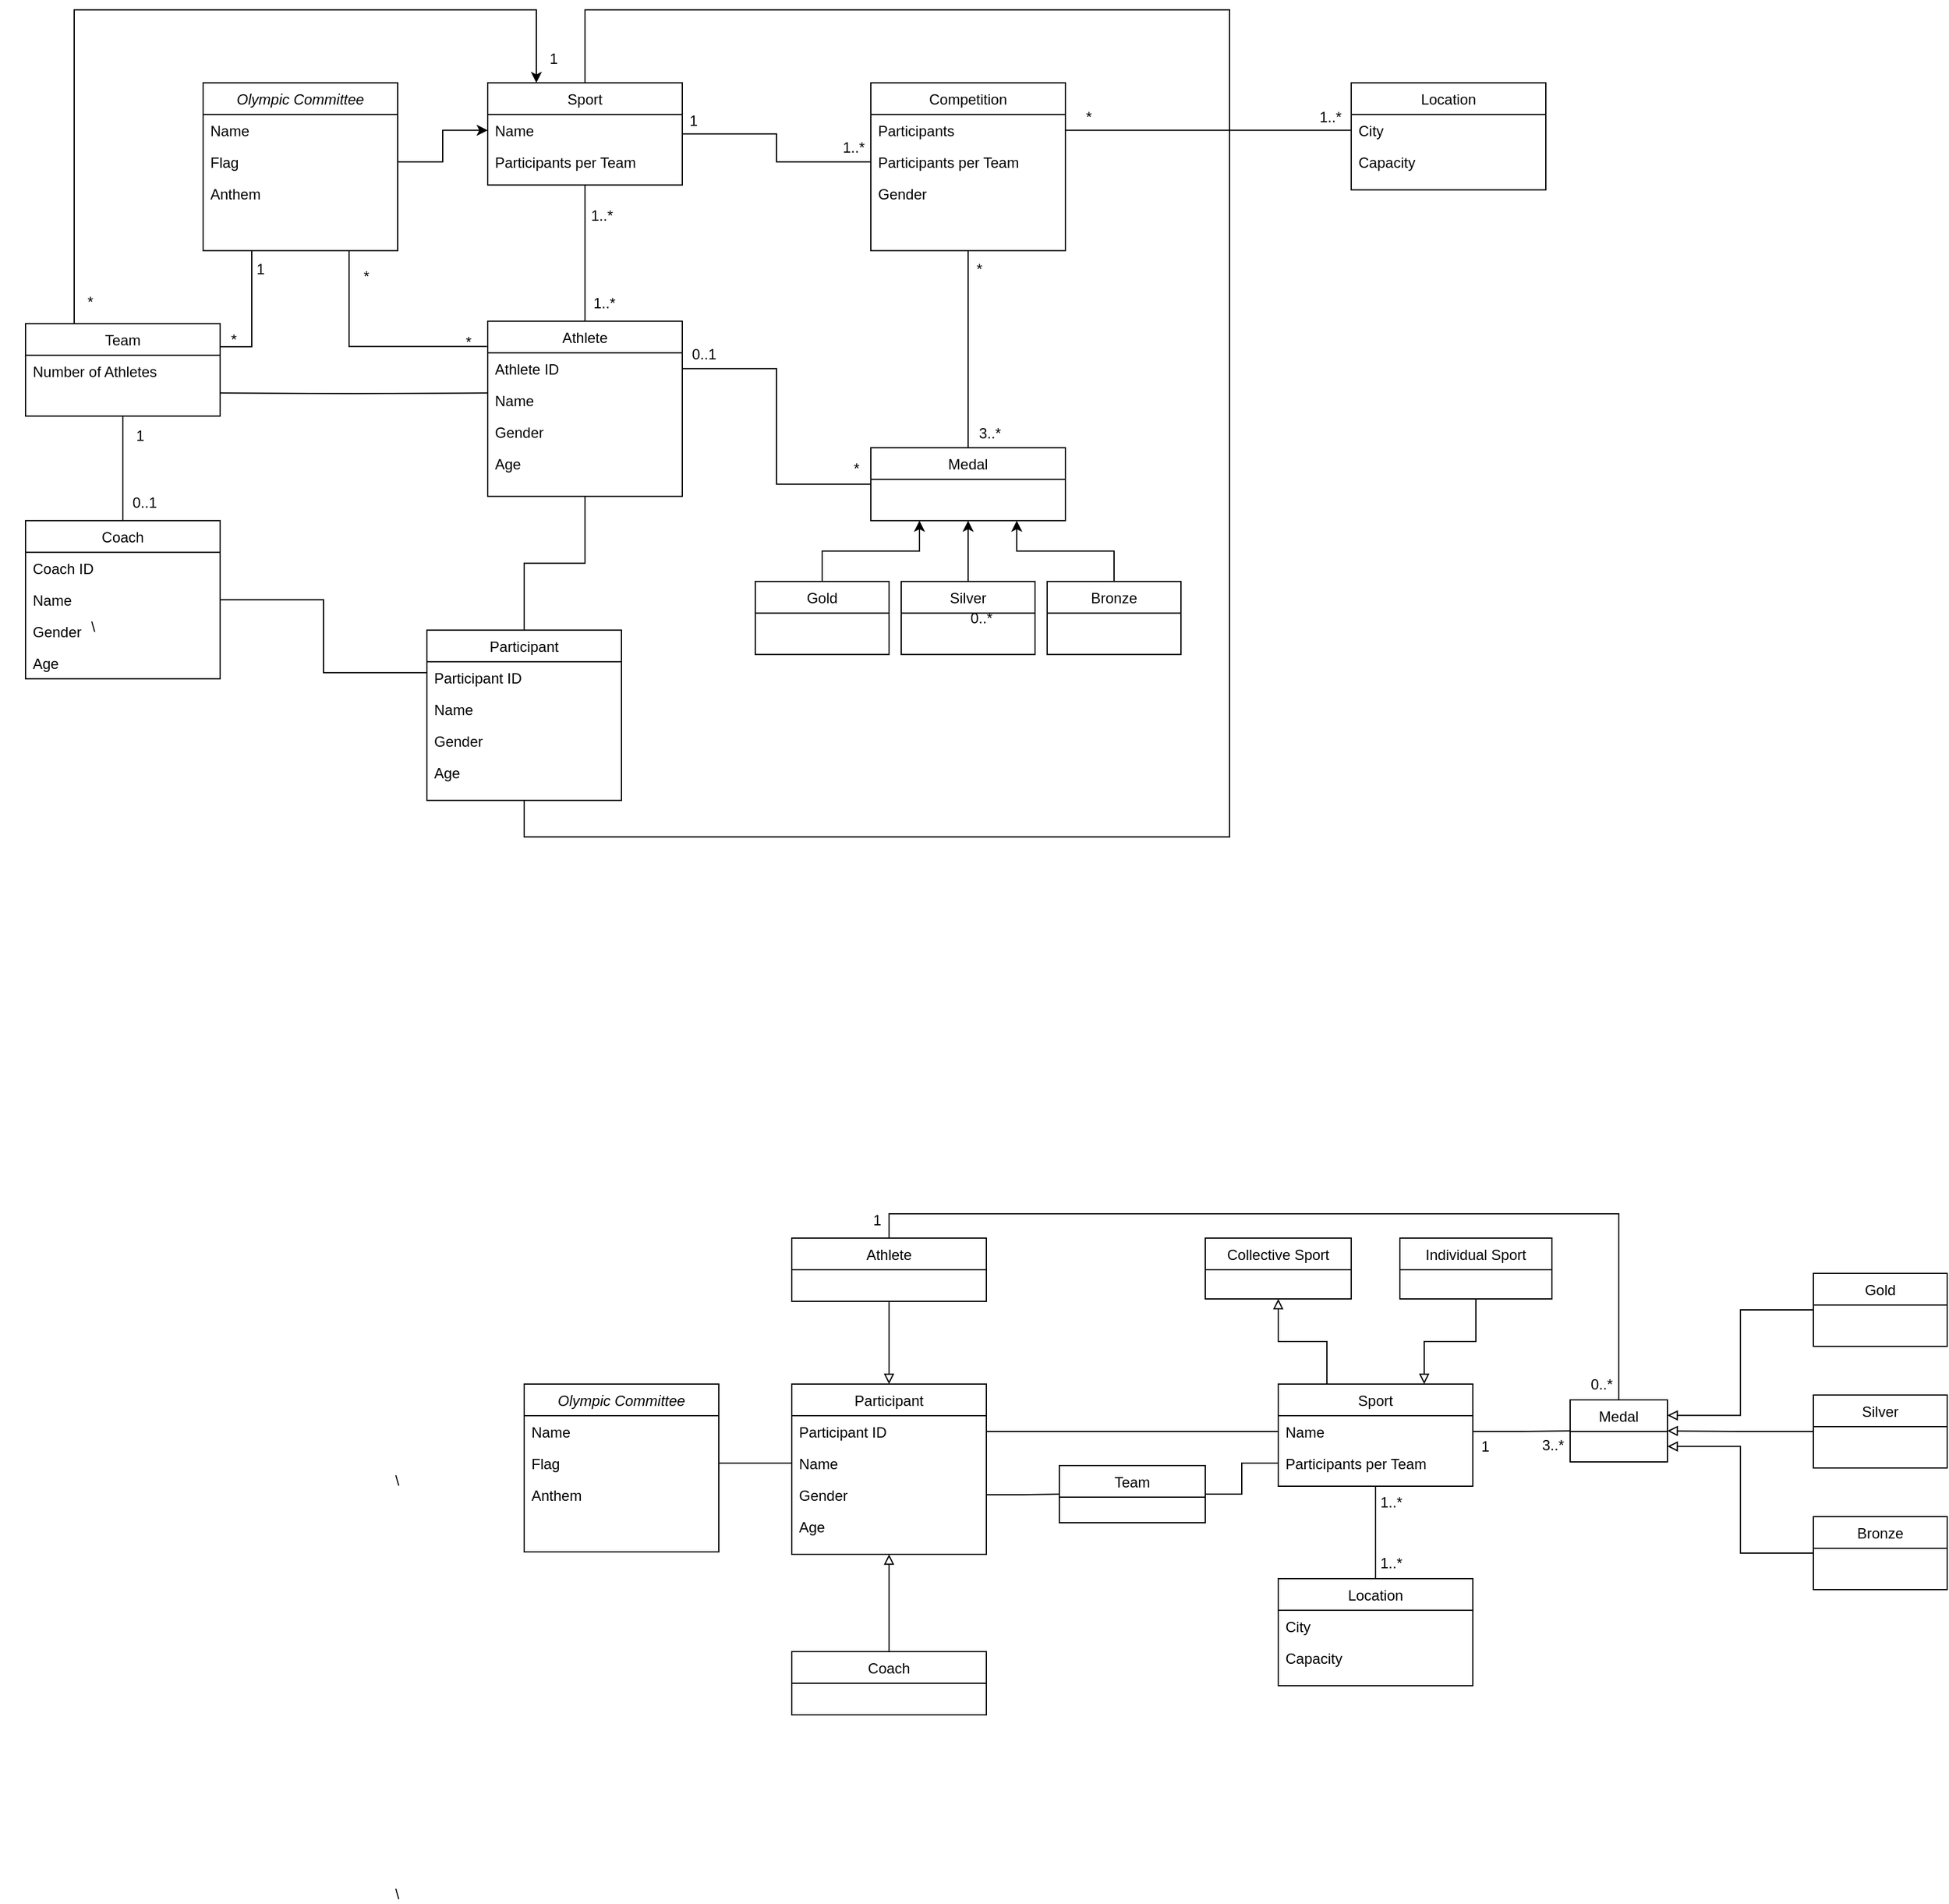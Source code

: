 <mxfile version="15.8.2" type="device"><diagram id="C5RBs43oDa-KdzZeNtuy" name="Page-1"><mxGraphModel dx="1582" dy="868" grid="1" gridSize="10" guides="1" tooltips="1" connect="1" arrows="1" fold="1" page="0" pageScale="1" pageWidth="827" pageHeight="1169" background="none" math="0" shadow="0"><root><mxCell id="WIyWlLk6GJQsqaUBKTNV-0"/><mxCell id="WIyWlLk6GJQsqaUBKTNV-1" parent="WIyWlLk6GJQsqaUBKTNV-0"/><mxCell id="XRuyuBpXfUFZvC4480IQ-0" value="Olympic Committee" style="swimlane;fontStyle=2;align=center;verticalAlign=top;childLayout=stackLayout;horizontal=1;startSize=26;horizontalStack=0;resizeParent=1;resizeLast=0;collapsible=1;marginBottom=0;rounded=0;shadow=0;strokeWidth=1;" parent="WIyWlLk6GJQsqaUBKTNV-1" vertex="1"><mxGeometry x="-604" y="-149.86" width="160" height="138" as="geometry"><mxRectangle x="230" y="140" width="160" height="26" as="alternateBounds"/></mxGeometry></mxCell><mxCell id="XRuyuBpXfUFZvC4480IQ-1" value="Name" style="text;align=left;verticalAlign=top;spacingLeft=4;spacingRight=4;overflow=hidden;rotatable=0;points=[[0,0.5],[1,0.5]];portConstraint=eastwest;" parent="XRuyuBpXfUFZvC4480IQ-0" vertex="1"><mxGeometry y="26" width="160" height="26" as="geometry"/></mxCell><mxCell id="XRuyuBpXfUFZvC4480IQ-3" value="Flag" style="text;align=left;verticalAlign=top;spacingLeft=4;spacingRight=4;overflow=hidden;rotatable=0;points=[[0,0.5],[1,0.5]];portConstraint=eastwest;" parent="XRuyuBpXfUFZvC4480IQ-0" vertex="1"><mxGeometry y="52" width="160" height="26" as="geometry"/></mxCell><mxCell id="DYSeeIDFSxhkfzzKo8SG-1" value="Anthem" style="text;align=left;verticalAlign=top;spacingLeft=4;spacingRight=4;overflow=hidden;rotatable=0;points=[[0,0.5],[1,0.5]];portConstraint=eastwest;" vertex="1" parent="XRuyuBpXfUFZvC4480IQ-0"><mxGeometry y="78" width="160" height="26" as="geometry"/></mxCell><mxCell id="XRuyuBpXfUFZvC4480IQ-65" style="edgeStyle=orthogonalEdgeStyle;rounded=0;orthogonalLoop=1;jettySize=auto;html=1;exitX=0.5;exitY=1;exitDx=0;exitDy=0;entryX=0.5;entryY=0;entryDx=0;entryDy=0;endArrow=none;endFill=0;" parent="WIyWlLk6GJQsqaUBKTNV-1" source="XRuyuBpXfUFZvC4480IQ-4" target="XRuyuBpXfUFZvC4480IQ-59" edge="1"><mxGeometry relative="1" as="geometry"/></mxCell><mxCell id="XRuyuBpXfUFZvC4480IQ-4" value="Competition" style="swimlane;fontStyle=0;align=center;verticalAlign=top;childLayout=stackLayout;horizontal=1;startSize=26;horizontalStack=0;resizeParent=1;resizeLast=0;collapsible=1;marginBottom=0;rounded=0;shadow=0;strokeWidth=1;" parent="WIyWlLk6GJQsqaUBKTNV-1" vertex="1"><mxGeometry x="-55" y="-149.86" width="160" height="138" as="geometry"><mxRectangle x="130" y="380" width="160" height="26" as="alternateBounds"/></mxGeometry></mxCell><mxCell id="XRuyuBpXfUFZvC4480IQ-5" value="Participants" style="text;align=left;verticalAlign=top;spacingLeft=4;spacingRight=4;overflow=hidden;rotatable=0;points=[[0,0.5],[1,0.5]];portConstraint=eastwest;" parent="XRuyuBpXfUFZvC4480IQ-4" vertex="1"><mxGeometry y="26" width="160" height="26" as="geometry"/></mxCell><mxCell id="XRuyuBpXfUFZvC4480IQ-6" value="Participants per Team" style="text;align=left;verticalAlign=top;spacingLeft=4;spacingRight=4;overflow=hidden;rotatable=0;points=[[0,0.5],[1,0.5]];portConstraint=eastwest;rounded=0;shadow=0;html=0;" parent="XRuyuBpXfUFZvC4480IQ-4" vertex="1"><mxGeometry y="52" width="160" height="26" as="geometry"/></mxCell><mxCell id="XRuyuBpXfUFZvC4480IQ-43" value="Gender" style="text;align=left;verticalAlign=top;spacingLeft=4;spacingRight=4;overflow=hidden;rotatable=0;points=[[0,0.5],[1,0.5]];portConstraint=eastwest;rounded=0;shadow=0;html=0;" parent="XRuyuBpXfUFZvC4480IQ-4" vertex="1"><mxGeometry y="78" width="160" height="26" as="geometry"/></mxCell><mxCell id="XRuyuBpXfUFZvC4480IQ-45" style="edgeStyle=orthogonalEdgeStyle;rounded=0;orthogonalLoop=1;jettySize=auto;html=1;exitX=1;exitY=0.5;exitDx=0;exitDy=0;entryX=0;entryY=0.5;entryDx=0;entryDy=0;endArrow=none;endFill=0;" parent="WIyWlLk6GJQsqaUBKTNV-1" source="XRuyuBpXfUFZvC4480IQ-7" target="XRuyuBpXfUFZvC4480IQ-6" edge="1"><mxGeometry relative="1" as="geometry"/></mxCell><mxCell id="ZtlLo9ua2BKIpWPB6l_6-35" style="edgeStyle=orthogonalEdgeStyle;rounded=0;orthogonalLoop=1;jettySize=auto;html=1;exitX=0.5;exitY=0;exitDx=0;exitDy=0;entryX=0.5;entryY=1;entryDx=0;entryDy=0;endArrow=none;endFill=0;" parent="WIyWlLk6GJQsqaUBKTNV-1" source="XRuyuBpXfUFZvC4480IQ-7" target="ZtlLo9ua2BKIpWPB6l_6-28" edge="1"><mxGeometry relative="1" as="geometry"><Array as="points"><mxPoint x="-290" y="-209.86"/><mxPoint x="240" y="-209.86"/><mxPoint x="240" y="470.14"/><mxPoint x="-340" y="470.14"/></Array></mxGeometry></mxCell><mxCell id="XRuyuBpXfUFZvC4480IQ-7" value="Sport" style="swimlane;fontStyle=0;align=center;verticalAlign=top;childLayout=stackLayout;horizontal=1;startSize=26;horizontalStack=0;resizeParent=1;resizeLast=0;collapsible=1;marginBottom=0;rounded=0;shadow=0;strokeWidth=1;" parent="WIyWlLk6GJQsqaUBKTNV-1" vertex="1"><mxGeometry x="-370" y="-149.86" width="160" height="84" as="geometry"><mxRectangle x="130" y="380" width="160" height="26" as="alternateBounds"/></mxGeometry></mxCell><mxCell id="XRuyuBpXfUFZvC4480IQ-8" value="Name" style="text;align=left;verticalAlign=top;spacingLeft=4;spacingRight=4;overflow=hidden;rotatable=0;points=[[0,0.5],[1,0.5]];portConstraint=eastwest;" parent="XRuyuBpXfUFZvC4480IQ-7" vertex="1"><mxGeometry y="26" width="160" height="26" as="geometry"/></mxCell><mxCell id="XRuyuBpXfUFZvC4480IQ-9" value="Participants per Team" style="text;align=left;verticalAlign=top;spacingLeft=4;spacingRight=4;overflow=hidden;rotatable=0;points=[[0,0.5],[1,0.5]];portConstraint=eastwest;rounded=0;shadow=0;html=0;" parent="XRuyuBpXfUFZvC4480IQ-7" vertex="1"><mxGeometry y="52" width="160" height="26" as="geometry"/></mxCell><mxCell id="XRuyuBpXfUFZvC4480IQ-44" style="edgeStyle=orthogonalEdgeStyle;rounded=0;orthogonalLoop=1;jettySize=auto;html=1;exitX=0.5;exitY=0;exitDx=0;exitDy=0;entryX=0.5;entryY=1;entryDx=0;entryDy=0;endArrow=none;endFill=0;" parent="WIyWlLk6GJQsqaUBKTNV-1" source="XRuyuBpXfUFZvC4480IQ-39" target="XRuyuBpXfUFZvC4480IQ-7" edge="1"><mxGeometry relative="1" as="geometry"/></mxCell><mxCell id="XRuyuBpXfUFZvC4480IQ-39" value="Athlete" style="swimlane;fontStyle=0;align=center;verticalAlign=top;childLayout=stackLayout;horizontal=1;startSize=26;horizontalStack=0;resizeParent=1;resizeLast=0;collapsible=1;marginBottom=0;rounded=0;shadow=0;strokeWidth=1;" parent="WIyWlLk6GJQsqaUBKTNV-1" vertex="1"><mxGeometry x="-370" y="46.14" width="160" height="144" as="geometry"><mxRectangle x="130" y="380" width="160" height="26" as="alternateBounds"/></mxGeometry></mxCell><mxCell id="XRuyuBpXfUFZvC4480IQ-40" value="Athlete ID" style="text;align=left;verticalAlign=top;spacingLeft=4;spacingRight=4;overflow=hidden;rotatable=0;points=[[0,0.5],[1,0.5]];portConstraint=eastwest;" parent="XRuyuBpXfUFZvC4480IQ-39" vertex="1"><mxGeometry y="26" width="160" height="26" as="geometry"/></mxCell><mxCell id="XRuyuBpXfUFZvC4480IQ-41" value="Name" style="text;align=left;verticalAlign=top;spacingLeft=4;spacingRight=4;overflow=hidden;rotatable=0;points=[[0,0.5],[1,0.5]];portConstraint=eastwest;rounded=0;shadow=0;html=0;" parent="XRuyuBpXfUFZvC4480IQ-39" vertex="1"><mxGeometry y="52" width="160" height="26" as="geometry"/></mxCell><mxCell id="ZtlLo9ua2BKIpWPB6l_6-20" value="\" style="resizable=0;align=left;verticalAlign=bottom;labelBackgroundColor=none;fontSize=12;" parent="XRuyuBpXfUFZvC4480IQ-39" connectable="0" vertex="1"><mxGeometry y="78" width="160" as="geometry"><mxPoint x="-328" y="182" as="offset"/></mxGeometry></mxCell><mxCell id="ZtlLo9ua2BKIpWPB6l_6-6" value="Gender" style="text;align=left;verticalAlign=top;spacingLeft=4;spacingRight=4;overflow=hidden;rotatable=0;points=[[0,0.5],[1,0.5]];portConstraint=eastwest;rounded=0;shadow=0;html=0;" parent="XRuyuBpXfUFZvC4480IQ-39" vertex="1"><mxGeometry y="78" width="160" height="26" as="geometry"/></mxCell><mxCell id="ZtlLo9ua2BKIpWPB6l_6-7" value="Age" style="text;align=left;verticalAlign=top;spacingLeft=4;spacingRight=4;overflow=hidden;rotatable=0;points=[[0,0.5],[1,0.5]];portConstraint=eastwest;rounded=0;shadow=0;html=0;" parent="XRuyuBpXfUFZvC4480IQ-39" vertex="1"><mxGeometry y="104" width="160" height="26" as="geometry"/></mxCell><mxCell id="XRuyuBpXfUFZvC4480IQ-42" style="edgeStyle=orthogonalEdgeStyle;rounded=0;orthogonalLoop=1;jettySize=auto;html=1;exitX=-0.004;exitY=0.144;exitDx=0;exitDy=0;entryX=0.75;entryY=1;entryDx=0;entryDy=0;exitPerimeter=0;endArrow=none;endFill=0;" parent="WIyWlLk6GJQsqaUBKTNV-1" source="XRuyuBpXfUFZvC4480IQ-39" target="XRuyuBpXfUFZvC4480IQ-0" edge="1"><mxGeometry relative="1" as="geometry"/></mxCell><mxCell id="XRuyuBpXfUFZvC4480IQ-47" style="edgeStyle=orthogonalEdgeStyle;rounded=0;orthogonalLoop=1;jettySize=auto;html=1;exitX=1;exitY=0.5;exitDx=0;exitDy=0;entryX=0;entryY=0.5;entryDx=0;entryDy=0;" parent="WIyWlLk6GJQsqaUBKTNV-1" source="XRuyuBpXfUFZvC4480IQ-3" target="XRuyuBpXfUFZvC4480IQ-8" edge="1"><mxGeometry relative="1" as="geometry"/></mxCell><mxCell id="XRuyuBpXfUFZvC4480IQ-48" value="*" style="resizable=0;align=left;verticalAlign=bottom;labelBackgroundColor=none;fontSize=12;" parent="WIyWlLk6GJQsqaUBKTNV-1" connectable="0" vertex="1"><mxGeometry x="-390" y="72.14" as="geometry"/></mxCell><mxCell id="XRuyuBpXfUFZvC4480IQ-49" value="*" style="resizable=0;align=left;verticalAlign=bottom;labelBackgroundColor=none;fontSize=12;" parent="WIyWlLk6GJQsqaUBKTNV-1" connectable="0" vertex="1"><mxGeometry x="-474" y="14.14" as="geometry"><mxPoint y="4" as="offset"/></mxGeometry></mxCell><mxCell id="ZtlLo9ua2BKIpWPB6l_6-12" style="edgeStyle=orthogonalEdgeStyle;rounded=0;orthogonalLoop=1;jettySize=auto;html=1;exitX=0.25;exitY=0;exitDx=0;exitDy=0;entryX=0.25;entryY=0;entryDx=0;entryDy=0;endArrow=classic;endFill=1;" parent="WIyWlLk6GJQsqaUBKTNV-1" source="XRuyuBpXfUFZvC4480IQ-57" target="XRuyuBpXfUFZvC4480IQ-7" edge="1"><mxGeometry relative="1" as="geometry"><Array as="points"><mxPoint x="-710" y="-209.86"/><mxPoint x="-330" y="-209.86"/></Array></mxGeometry></mxCell><mxCell id="ZtlLo9ua2BKIpWPB6l_6-16" style="edgeStyle=orthogonalEdgeStyle;rounded=0;orthogonalLoop=1;jettySize=auto;html=1;exitX=1;exitY=0.25;exitDx=0;exitDy=0;entryX=0.25;entryY=1;entryDx=0;entryDy=0;endArrow=none;endFill=0;" parent="WIyWlLk6GJQsqaUBKTNV-1" source="XRuyuBpXfUFZvC4480IQ-57" target="XRuyuBpXfUFZvC4480IQ-0" edge="1"><mxGeometry relative="1" as="geometry"/></mxCell><mxCell id="XRuyuBpXfUFZvC4480IQ-57" value="Team" style="swimlane;fontStyle=0;align=center;verticalAlign=top;childLayout=stackLayout;horizontal=1;startSize=26;horizontalStack=0;resizeParent=1;resizeLast=0;collapsible=1;marginBottom=0;rounded=0;shadow=0;strokeWidth=1;" parent="WIyWlLk6GJQsqaUBKTNV-1" vertex="1"><mxGeometry x="-750" y="48.14" width="160" height="76" as="geometry"><mxRectangle x="340" y="380" width="170" height="26" as="alternateBounds"/></mxGeometry></mxCell><mxCell id="DYSeeIDFSxhkfzzKo8SG-2" value="Number of Athletes" style="text;align=left;verticalAlign=top;spacingLeft=4;spacingRight=4;overflow=hidden;rotatable=0;points=[[0,0.5],[1,0.5]];portConstraint=eastwest;rounded=0;shadow=0;html=0;" vertex="1" parent="XRuyuBpXfUFZvC4480IQ-57"><mxGeometry y="26" width="160" height="26" as="geometry"/></mxCell><mxCell id="XRuyuBpXfUFZvC4480IQ-66" style="edgeStyle=orthogonalEdgeStyle;rounded=0;orthogonalLoop=1;jettySize=auto;html=1;exitX=0;exitY=0.5;exitDx=0;exitDy=0;entryX=1;entryY=0.5;entryDx=0;entryDy=0;endArrow=none;endFill=0;" parent="WIyWlLk6GJQsqaUBKTNV-1" source="XRuyuBpXfUFZvC4480IQ-59" target="XRuyuBpXfUFZvC4480IQ-40" edge="1"><mxGeometry relative="1" as="geometry"/></mxCell><mxCell id="XRuyuBpXfUFZvC4480IQ-59" value="Medal" style="swimlane;fontStyle=0;align=center;verticalAlign=top;childLayout=stackLayout;horizontal=1;startSize=26;horizontalStack=0;resizeParent=1;resizeLast=0;collapsible=1;marginBottom=0;rounded=0;shadow=0;strokeWidth=1;" parent="WIyWlLk6GJQsqaUBKTNV-1" vertex="1"><mxGeometry x="-55" y="150.14" width="160" height="60" as="geometry"><mxRectangle x="340" y="380" width="170" height="26" as="alternateBounds"/></mxGeometry></mxCell><mxCell id="XRuyuBpXfUFZvC4480IQ-62" value="0..1" style="resizable=0;align=left;verticalAlign=bottom;labelBackgroundColor=none;fontSize=12;" parent="WIyWlLk6GJQsqaUBKTNV-1" connectable="0" vertex="1"><mxGeometry x="-770" y="-59.86" as="geometry"><mxPoint x="106" y="264" as="offset"/></mxGeometry></mxCell><mxCell id="XRuyuBpXfUFZvC4480IQ-63" value="1" style="resizable=0;align=left;verticalAlign=bottom;labelBackgroundColor=none;fontSize=12;" parent="WIyWlLk6GJQsqaUBKTNV-1" connectable="0" vertex="1"><mxGeometry x="-680" y="150.14" as="geometry"><mxPoint x="19" y="-1" as="offset"/></mxGeometry></mxCell><mxCell id="XRuyuBpXfUFZvC4480IQ-75" style="edgeStyle=orthogonalEdgeStyle;rounded=0;orthogonalLoop=1;jettySize=auto;html=1;exitX=0.5;exitY=0;exitDx=0;exitDy=0;entryX=0.5;entryY=1;entryDx=0;entryDy=0;" parent="WIyWlLk6GJQsqaUBKTNV-1" source="XRuyuBpXfUFZvC4480IQ-70" target="XRuyuBpXfUFZvC4480IQ-59" edge="1"><mxGeometry relative="1" as="geometry"/></mxCell><mxCell id="XRuyuBpXfUFZvC4480IQ-70" value="Silver" style="swimlane;fontStyle=0;align=center;verticalAlign=top;childLayout=stackLayout;horizontal=1;startSize=26;horizontalStack=0;resizeParent=1;resizeLast=0;collapsible=1;marginBottom=0;rounded=0;shadow=0;strokeWidth=1;" parent="WIyWlLk6GJQsqaUBKTNV-1" vertex="1"><mxGeometry x="-30" y="260.14" width="110" height="60" as="geometry"><mxRectangle x="340" y="380" width="170" height="26" as="alternateBounds"/></mxGeometry></mxCell><mxCell id="XRuyuBpXfUFZvC4480IQ-77" style="edgeStyle=orthogonalEdgeStyle;rounded=0;orthogonalLoop=1;jettySize=auto;html=1;exitX=0.5;exitY=0;exitDx=0;exitDy=0;entryX=0.25;entryY=1;entryDx=0;entryDy=0;" parent="WIyWlLk6GJQsqaUBKTNV-1" source="XRuyuBpXfUFZvC4480IQ-71" target="XRuyuBpXfUFZvC4480IQ-59" edge="1"><mxGeometry relative="1" as="geometry"/></mxCell><mxCell id="XRuyuBpXfUFZvC4480IQ-71" value="Gold" style="swimlane;fontStyle=0;align=center;verticalAlign=top;childLayout=stackLayout;horizontal=1;startSize=26;horizontalStack=0;resizeParent=1;resizeLast=0;collapsible=1;marginBottom=0;rounded=0;shadow=0;strokeWidth=1;" parent="WIyWlLk6GJQsqaUBKTNV-1" vertex="1"><mxGeometry x="-150" y="260.14" width="110" height="60" as="geometry"><mxRectangle x="340" y="380" width="170" height="26" as="alternateBounds"/></mxGeometry></mxCell><mxCell id="XRuyuBpXfUFZvC4480IQ-78" style="edgeStyle=orthogonalEdgeStyle;rounded=0;orthogonalLoop=1;jettySize=auto;html=1;exitX=0.5;exitY=0;exitDx=0;exitDy=0;entryX=0.75;entryY=1;entryDx=0;entryDy=0;" parent="WIyWlLk6GJQsqaUBKTNV-1" source="XRuyuBpXfUFZvC4480IQ-73" target="XRuyuBpXfUFZvC4480IQ-59" edge="1"><mxGeometry relative="1" as="geometry"/></mxCell><mxCell id="XRuyuBpXfUFZvC4480IQ-73" value="Bronze" style="swimlane;fontStyle=0;align=center;verticalAlign=top;childLayout=stackLayout;horizontal=1;startSize=26;horizontalStack=0;resizeParent=1;resizeLast=0;collapsible=1;marginBottom=0;rounded=0;shadow=0;strokeWidth=1;" parent="WIyWlLk6GJQsqaUBKTNV-1" vertex="1"><mxGeometry x="90" y="260.14" width="110" height="60" as="geometry"><mxRectangle x="340" y="380" width="170" height="26" as="alternateBounds"/></mxGeometry></mxCell><mxCell id="dQEtQjH78SriLhEEb1A2-1" value="0..1" style="resizable=0;align=left;verticalAlign=bottom;labelBackgroundColor=none;fontSize=12;" parent="WIyWlLk6GJQsqaUBKTNV-1" connectable="0" vertex="1"><mxGeometry x="-464" y="30.14" as="geometry"><mxPoint x="260" y="52" as="offset"/></mxGeometry></mxCell><mxCell id="dQEtQjH78SriLhEEb1A2-2" value="*" style="resizable=0;align=left;verticalAlign=bottom;labelBackgroundColor=none;fontSize=12;" parent="WIyWlLk6GJQsqaUBKTNV-1" connectable="0" vertex="1"><mxGeometry x="-71" y="176.14" as="geometry"/></mxCell><mxCell id="ZtlLo9ua2BKIpWPB6l_6-1" style="edgeStyle=orthogonalEdgeStyle;rounded=0;orthogonalLoop=1;jettySize=auto;html=1;exitX=0.5;exitY=0;exitDx=0;exitDy=0;entryX=0.5;entryY=1;entryDx=0;entryDy=0;endArrow=none;endFill=0;" parent="WIyWlLk6GJQsqaUBKTNV-1" source="axn9-9vDclGBsgR4s-yw-0" target="XRuyuBpXfUFZvC4480IQ-57" edge="1"><mxGeometry relative="1" as="geometry"/></mxCell><mxCell id="axn9-9vDclGBsgR4s-yw-0" value="Coach" style="swimlane;fontStyle=0;align=center;verticalAlign=top;childLayout=stackLayout;horizontal=1;startSize=26;horizontalStack=0;resizeParent=1;resizeLast=0;collapsible=1;marginBottom=0;rounded=0;shadow=0;strokeWidth=1;" parent="WIyWlLk6GJQsqaUBKTNV-1" vertex="1"><mxGeometry x="-750" y="210.14" width="160" height="130" as="geometry"><mxRectangle x="340" y="380" width="170" height="26" as="alternateBounds"/></mxGeometry></mxCell><mxCell id="ZtlLo9ua2BKIpWPB6l_6-24" value="Coach ID" style="text;align=left;verticalAlign=top;spacingLeft=4;spacingRight=4;overflow=hidden;rotatable=0;points=[[0,0.5],[1,0.5]];portConstraint=eastwest;" parent="axn9-9vDclGBsgR4s-yw-0" vertex="1"><mxGeometry y="26" width="160" height="26" as="geometry"/></mxCell><mxCell id="ZtlLo9ua2BKIpWPB6l_6-25" value="Name" style="text;align=left;verticalAlign=top;spacingLeft=4;spacingRight=4;overflow=hidden;rotatable=0;points=[[0,0.5],[1,0.5]];portConstraint=eastwest;rounded=0;shadow=0;html=0;" parent="axn9-9vDclGBsgR4s-yw-0" vertex="1"><mxGeometry y="52" width="160" height="26" as="geometry"/></mxCell><mxCell id="ZtlLo9ua2BKIpWPB6l_6-26" value="Gender" style="text;align=left;verticalAlign=top;spacingLeft=4;spacingRight=4;overflow=hidden;rotatable=0;points=[[0,0.5],[1,0.5]];portConstraint=eastwest;rounded=0;shadow=0;html=0;" parent="axn9-9vDclGBsgR4s-yw-0" vertex="1"><mxGeometry y="78" width="160" height="26" as="geometry"/></mxCell><mxCell id="ZtlLo9ua2BKIpWPB6l_6-27" value="Age" style="text;align=left;verticalAlign=top;spacingLeft=4;spacingRight=4;overflow=hidden;rotatable=0;points=[[0,0.5],[1,0.5]];portConstraint=eastwest;rounded=0;shadow=0;html=0;" parent="axn9-9vDclGBsgR4s-yw-0" vertex="1"><mxGeometry y="104" width="160" height="26" as="geometry"/></mxCell><mxCell id="ZtlLo9ua2BKIpWPB6l_6-3" style="edgeStyle=orthogonalEdgeStyle;rounded=0;orthogonalLoop=1;jettySize=auto;html=1;entryX=1;entryY=0.75;entryDx=0;entryDy=0;endArrow=none;endFill=0;" parent="WIyWlLk6GJQsqaUBKTNV-1" target="XRuyuBpXfUFZvC4480IQ-57" edge="1"><mxGeometry relative="1" as="geometry"><mxPoint x="-370" y="105.14" as="sourcePoint"/></mxGeometry></mxCell><mxCell id="ZtlLo9ua2BKIpWPB6l_6-4" value="1..*" style="resizable=0;align=left;verticalAlign=bottom;labelBackgroundColor=none;fontSize=12;" parent="WIyWlLk6GJQsqaUBKTNV-1" connectable="0" vertex="1"><mxGeometry x="-280" y="-39.86" as="geometry"><mxPoint x="-7" y="8" as="offset"/></mxGeometry></mxCell><mxCell id="ZtlLo9ua2BKIpWPB6l_6-5" value="1..*" style="resizable=0;align=left;verticalAlign=bottom;labelBackgroundColor=none;fontSize=12;" parent="WIyWlLk6GJQsqaUBKTNV-1" connectable="0" vertex="1"><mxGeometry x="-260" y="-39.86" as="geometry"><mxPoint x="-25" y="80" as="offset"/></mxGeometry></mxCell><mxCell id="ZtlLo9ua2BKIpWPB6l_6-13" value="1" style="resizable=0;align=left;verticalAlign=bottom;labelBackgroundColor=none;fontSize=12;" parent="WIyWlLk6GJQsqaUBKTNV-1" connectable="0" vertex="1"><mxGeometry x="-340" y="-159.86" as="geometry"><mxPoint x="19" y="-1" as="offset"/></mxGeometry></mxCell><mxCell id="ZtlLo9ua2BKIpWPB6l_6-14" value="*" style="resizable=0;align=left;verticalAlign=bottom;labelBackgroundColor=none;fontSize=12;" parent="WIyWlLk6GJQsqaUBKTNV-1" connectable="0" vertex="1"><mxGeometry x="-720" y="40.14" as="geometry"><mxPoint x="19" y="-1" as="offset"/></mxGeometry></mxCell><mxCell id="ZtlLo9ua2BKIpWPB6l_6-21" value="0..*" style="resizable=0;align=left;verticalAlign=bottom;labelBackgroundColor=none;fontSize=12;" parent="WIyWlLk6GJQsqaUBKTNV-1" connectable="0" vertex="1"><mxGeometry x="240" y="-140" as="geometry"><mxPoint x="-215" y="439" as="offset"/></mxGeometry></mxCell><mxCell id="ZtlLo9ua2BKIpWPB6l_6-22" value="1" style="resizable=0;align=left;verticalAlign=bottom;labelBackgroundColor=none;fontSize=12;" parent="WIyWlLk6GJQsqaUBKTNV-1" connectable="0" vertex="1"><mxGeometry x="-474" y="-11.86" as="geometry"><mxPoint x="-88" y="24" as="offset"/></mxGeometry></mxCell><mxCell id="ZtlLo9ua2BKIpWPB6l_6-23" value="*" style="resizable=0;align=left;verticalAlign=bottom;labelBackgroundColor=none;fontSize=12;" parent="WIyWlLk6GJQsqaUBKTNV-1" connectable="0" vertex="1"><mxGeometry x="-490" y="46.14" as="geometry"><mxPoint x="-93" y="24" as="offset"/></mxGeometry></mxCell><mxCell id="ZtlLo9ua2BKIpWPB6l_6-33" style="edgeStyle=orthogonalEdgeStyle;rounded=0;orthogonalLoop=1;jettySize=auto;html=1;exitX=0.5;exitY=0;exitDx=0;exitDy=0;endArrow=none;endFill=0;entryX=0.5;entryY=1;entryDx=0;entryDy=0;" parent="WIyWlLk6GJQsqaUBKTNV-1" source="ZtlLo9ua2BKIpWPB6l_6-28" target="XRuyuBpXfUFZvC4480IQ-39" edge="1"><mxGeometry relative="1" as="geometry"><mxPoint x="-290" y="220.14" as="targetPoint"/></mxGeometry></mxCell><mxCell id="ZtlLo9ua2BKIpWPB6l_6-34" style="edgeStyle=orthogonalEdgeStyle;rounded=0;orthogonalLoop=1;jettySize=auto;html=1;exitX=0;exitY=0.25;exitDx=0;exitDy=0;entryX=1;entryY=0.5;entryDx=0;entryDy=0;endArrow=none;endFill=0;" parent="WIyWlLk6GJQsqaUBKTNV-1" source="ZtlLo9ua2BKIpWPB6l_6-28" target="ZtlLo9ua2BKIpWPB6l_6-25" edge="1"><mxGeometry relative="1" as="geometry"/></mxCell><mxCell id="ZtlLo9ua2BKIpWPB6l_6-28" value="Participant" style="swimlane;fontStyle=0;align=center;verticalAlign=top;childLayout=stackLayout;horizontal=1;startSize=26;horizontalStack=0;resizeParent=1;resizeLast=0;collapsible=1;marginBottom=0;rounded=0;shadow=0;strokeWidth=1;" parent="WIyWlLk6GJQsqaUBKTNV-1" vertex="1"><mxGeometry x="-420" y="300.14" width="160" height="140" as="geometry"><mxRectangle x="130" y="380" width="160" height="26" as="alternateBounds"/></mxGeometry></mxCell><mxCell id="ZtlLo9ua2BKIpWPB6l_6-29" value="Participant ID" style="text;align=left;verticalAlign=top;spacingLeft=4;spacingRight=4;overflow=hidden;rotatable=0;points=[[0,0.5],[1,0.5]];portConstraint=eastwest;" parent="ZtlLo9ua2BKIpWPB6l_6-28" vertex="1"><mxGeometry y="26" width="160" height="26" as="geometry"/></mxCell><mxCell id="ZtlLo9ua2BKIpWPB6l_6-30" value="Name" style="text;align=left;verticalAlign=top;spacingLeft=4;spacingRight=4;overflow=hidden;rotatable=0;points=[[0,0.5],[1,0.5]];portConstraint=eastwest;rounded=0;shadow=0;html=0;" parent="ZtlLo9ua2BKIpWPB6l_6-28" vertex="1"><mxGeometry y="52" width="160" height="26" as="geometry"/></mxCell><mxCell id="ZtlLo9ua2BKIpWPB6l_6-31" value="Gender" style="text;align=left;verticalAlign=top;spacingLeft=4;spacingRight=4;overflow=hidden;rotatable=0;points=[[0,0.5],[1,0.5]];portConstraint=eastwest;rounded=0;shadow=0;html=0;" parent="ZtlLo9ua2BKIpWPB6l_6-28" vertex="1"><mxGeometry y="78" width="160" height="26" as="geometry"/></mxCell><mxCell id="ZtlLo9ua2BKIpWPB6l_6-32" value="Age" style="text;align=left;verticalAlign=top;spacingLeft=4;spacingRight=4;overflow=hidden;rotatable=0;points=[[0,0.5],[1,0.5]];portConstraint=eastwest;rounded=0;shadow=0;html=0;" parent="ZtlLo9ua2BKIpWPB6l_6-28" vertex="1"><mxGeometry y="104" width="160" height="26" as="geometry"/></mxCell><mxCell id="ZtlLo9ua2BKIpWPB6l_6-41" value="Location" style="swimlane;fontStyle=0;align=center;verticalAlign=top;childLayout=stackLayout;horizontal=1;startSize=26;horizontalStack=0;resizeParent=1;resizeLast=0;collapsible=1;marginBottom=0;rounded=0;shadow=0;strokeWidth=1;" parent="WIyWlLk6GJQsqaUBKTNV-1" vertex="1"><mxGeometry x="340" y="-149.86" width="160" height="88" as="geometry"><mxRectangle x="130" y="380" width="160" height="26" as="alternateBounds"/></mxGeometry></mxCell><mxCell id="ZtlLo9ua2BKIpWPB6l_6-42" value="City" style="text;align=left;verticalAlign=top;spacingLeft=4;spacingRight=4;overflow=hidden;rotatable=0;points=[[0,0.5],[1,0.5]];portConstraint=eastwest;" parent="ZtlLo9ua2BKIpWPB6l_6-41" vertex="1"><mxGeometry y="26" width="160" height="26" as="geometry"/></mxCell><mxCell id="ZtlLo9ua2BKIpWPB6l_6-43" value="Capacity" style="text;align=left;verticalAlign=top;spacingLeft=4;spacingRight=4;overflow=hidden;rotatable=0;points=[[0,0.5],[1,0.5]];portConstraint=eastwest;rounded=0;shadow=0;html=0;" parent="ZtlLo9ua2BKIpWPB6l_6-41" vertex="1"><mxGeometry y="52" width="160" height="26" as="geometry"/></mxCell><mxCell id="ZtlLo9ua2BKIpWPB6l_6-45" style="edgeStyle=orthogonalEdgeStyle;rounded=0;orthogonalLoop=1;jettySize=auto;html=1;exitX=0;exitY=0.5;exitDx=0;exitDy=0;entryX=1;entryY=0.5;entryDx=0;entryDy=0;endArrow=none;endFill=0;" parent="WIyWlLk6GJQsqaUBKTNV-1" source="ZtlLo9ua2BKIpWPB6l_6-42" target="XRuyuBpXfUFZvC4480IQ-5" edge="1"><mxGeometry relative="1" as="geometry"/></mxCell><mxCell id="ZtlLo9ua2BKIpWPB6l_6-46" value="*" style="resizable=0;align=left;verticalAlign=bottom;labelBackgroundColor=none;fontSize=12;" parent="WIyWlLk6GJQsqaUBKTNV-1" connectable="0" vertex="1"><mxGeometry x="-230" y="-39.86" as="geometry"><mxPoint x="260" y="52" as="offset"/></mxGeometry></mxCell><mxCell id="ZtlLo9ua2BKIpWPB6l_6-47" value="3..*" style="resizable=0;align=left;verticalAlign=bottom;labelBackgroundColor=none;fontSize=12;" parent="WIyWlLk6GJQsqaUBKTNV-1" connectable="0" vertex="1"><mxGeometry x="-228" y="95.14" as="geometry"><mxPoint x="260" y="52" as="offset"/></mxGeometry></mxCell><mxCell id="DYSeeIDFSxhkfzzKo8SG-3" value="1..*" style="resizable=0;align=left;verticalAlign=bottom;labelBackgroundColor=none;fontSize=12;" connectable="0" vertex="1" parent="WIyWlLk6GJQsqaUBKTNV-1"><mxGeometry x="-340" y="-139.86" as="geometry"><mxPoint x="260" y="52" as="offset"/></mxGeometry></mxCell><mxCell id="DYSeeIDFSxhkfzzKo8SG-4" value="1" style="resizable=0;align=left;verticalAlign=bottom;labelBackgroundColor=none;fontSize=12;" connectable="0" vertex="1" parent="WIyWlLk6GJQsqaUBKTNV-1"><mxGeometry x="-466" y="-161.86" as="geometry"><mxPoint x="260" y="52" as="offset"/></mxGeometry></mxCell><mxCell id="DYSeeIDFSxhkfzzKo8SG-5" value="*" style="resizable=0;align=left;verticalAlign=bottom;labelBackgroundColor=none;fontSize=12;" connectable="0" vertex="1" parent="WIyWlLk6GJQsqaUBKTNV-1"><mxGeometry x="-140" y="-164.86" as="geometry"><mxPoint x="260" y="52" as="offset"/></mxGeometry></mxCell><mxCell id="DYSeeIDFSxhkfzzKo8SG-6" value="1..*" style="resizable=0;align=left;verticalAlign=bottom;labelBackgroundColor=none;fontSize=12;" connectable="0" vertex="1" parent="WIyWlLk6GJQsqaUBKTNV-1"><mxGeometry x="52" y="-164.86" as="geometry"><mxPoint x="260" y="52" as="offset"/></mxGeometry></mxCell><mxCell id="DYSeeIDFSxhkfzzKo8SG-24" style="edgeStyle=orthogonalEdgeStyle;rounded=0;orthogonalLoop=1;jettySize=auto;html=1;exitX=0.5;exitY=0;exitDx=0;exitDy=0;entryX=0.5;entryY=1;entryDx=0;entryDy=0;endArrow=none;endFill=0;startArrow=block;startFill=0;" edge="1" parent="WIyWlLk6GJQsqaUBKTNV-1" source="DYSeeIDFSxhkfzzKo8SG-13" target="DYSeeIDFSxhkfzzKo8SG-18"><mxGeometry relative="1" as="geometry"/></mxCell><mxCell id="DYSeeIDFSxhkfzzKo8SG-13" value="Participant" style="swimlane;fontStyle=0;align=center;verticalAlign=top;childLayout=stackLayout;horizontal=1;startSize=26;horizontalStack=0;resizeParent=1;resizeLast=0;collapsible=1;marginBottom=0;rounded=0;shadow=0;strokeWidth=1;" vertex="1" parent="WIyWlLk6GJQsqaUBKTNV-1"><mxGeometry x="-120" y="920" width="160" height="140" as="geometry"><mxRectangle x="130" y="380" width="160" height="26" as="alternateBounds"/></mxGeometry></mxCell><mxCell id="DYSeeIDFSxhkfzzKo8SG-14" value="Participant ID" style="text;align=left;verticalAlign=top;spacingLeft=4;spacingRight=4;overflow=hidden;rotatable=0;points=[[0,0.5],[1,0.5]];portConstraint=eastwest;" vertex="1" parent="DYSeeIDFSxhkfzzKo8SG-13"><mxGeometry y="26" width="160" height="26" as="geometry"/></mxCell><mxCell id="DYSeeIDFSxhkfzzKo8SG-15" value="Name" style="text;align=left;verticalAlign=top;spacingLeft=4;spacingRight=4;overflow=hidden;rotatable=0;points=[[0,0.5],[1,0.5]];portConstraint=eastwest;rounded=0;shadow=0;html=0;" vertex="1" parent="DYSeeIDFSxhkfzzKo8SG-13"><mxGeometry y="52" width="160" height="26" as="geometry"/></mxCell><mxCell id="DYSeeIDFSxhkfzzKo8SG-16" value="Gender" style="text;align=left;verticalAlign=top;spacingLeft=4;spacingRight=4;overflow=hidden;rotatable=0;points=[[0,0.5],[1,0.5]];portConstraint=eastwest;rounded=0;shadow=0;html=0;" vertex="1" parent="DYSeeIDFSxhkfzzKo8SG-13"><mxGeometry y="78" width="160" height="26" as="geometry"/></mxCell><mxCell id="DYSeeIDFSxhkfzzKo8SG-17" value="Age" style="text;align=left;verticalAlign=top;spacingLeft=4;spacingRight=4;overflow=hidden;rotatable=0;points=[[0,0.5],[1,0.5]];portConstraint=eastwest;rounded=0;shadow=0;html=0;" vertex="1" parent="DYSeeIDFSxhkfzzKo8SG-13"><mxGeometry y="104" width="160" height="26" as="geometry"/></mxCell><mxCell id="DYSeeIDFSxhkfzzKo8SG-18" value="Athlete" style="swimlane;fontStyle=0;align=center;verticalAlign=top;childLayout=stackLayout;horizontal=1;startSize=26;horizontalStack=0;resizeParent=1;resizeLast=0;collapsible=1;marginBottom=0;rounded=0;shadow=0;strokeWidth=1;" vertex="1" parent="WIyWlLk6GJQsqaUBKTNV-1"><mxGeometry x="-120" y="800" width="160" height="52" as="geometry"><mxRectangle x="130" y="380" width="160" height="26" as="alternateBounds"/></mxGeometry></mxCell><mxCell id="DYSeeIDFSxhkfzzKo8SG-21" value="\" style="resizable=0;align=left;verticalAlign=bottom;labelBackgroundColor=none;fontSize=12;" connectable="0" vertex="1" parent="DYSeeIDFSxhkfzzKo8SG-18"><mxGeometry y="26" width="160" as="geometry"><mxPoint x="-328" y="182" as="offset"/></mxGeometry></mxCell><mxCell id="DYSeeIDFSxhkfzzKo8SG-25" value="Olympic Committee" style="swimlane;fontStyle=2;align=center;verticalAlign=top;childLayout=stackLayout;horizontal=1;startSize=26;horizontalStack=0;resizeParent=1;resizeLast=0;collapsible=1;marginBottom=0;rounded=0;shadow=0;strokeWidth=1;" vertex="1" parent="WIyWlLk6GJQsqaUBKTNV-1"><mxGeometry x="-340" y="920" width="160" height="138" as="geometry"><mxRectangle x="230" y="140" width="160" height="26" as="alternateBounds"/></mxGeometry></mxCell><mxCell id="DYSeeIDFSxhkfzzKo8SG-26" value="Name" style="text;align=left;verticalAlign=top;spacingLeft=4;spacingRight=4;overflow=hidden;rotatable=0;points=[[0,0.5],[1,0.5]];portConstraint=eastwest;" vertex="1" parent="DYSeeIDFSxhkfzzKo8SG-25"><mxGeometry y="26" width="160" height="26" as="geometry"/></mxCell><mxCell id="DYSeeIDFSxhkfzzKo8SG-27" value="Flag" style="text;align=left;verticalAlign=top;spacingLeft=4;spacingRight=4;overflow=hidden;rotatable=0;points=[[0,0.5],[1,0.5]];portConstraint=eastwest;" vertex="1" parent="DYSeeIDFSxhkfzzKo8SG-25"><mxGeometry y="52" width="160" height="26" as="geometry"/></mxCell><mxCell id="DYSeeIDFSxhkfzzKo8SG-28" value="Anthem" style="text;align=left;verticalAlign=top;spacingLeft=4;spacingRight=4;overflow=hidden;rotatable=0;points=[[0,0.5],[1,0.5]];portConstraint=eastwest;" vertex="1" parent="DYSeeIDFSxhkfzzKo8SG-25"><mxGeometry y="78" width="160" height="26" as="geometry"/></mxCell><mxCell id="DYSeeIDFSxhkfzzKo8SG-31" style="edgeStyle=orthogonalEdgeStyle;rounded=0;orthogonalLoop=1;jettySize=auto;html=1;exitX=0.5;exitY=0;exitDx=0;exitDy=0;entryX=0.5;entryY=1;entryDx=0;entryDy=0;endArrow=block;endFill=0;" edge="1" parent="WIyWlLk6GJQsqaUBKTNV-1" source="DYSeeIDFSxhkfzzKo8SG-29" target="DYSeeIDFSxhkfzzKo8SG-13"><mxGeometry relative="1" as="geometry"/></mxCell><mxCell id="DYSeeIDFSxhkfzzKo8SG-29" value="Coach" style="swimlane;fontStyle=0;align=center;verticalAlign=top;childLayout=stackLayout;horizontal=1;startSize=26;horizontalStack=0;resizeParent=1;resizeLast=0;collapsible=1;marginBottom=0;rounded=0;shadow=0;strokeWidth=1;" vertex="1" parent="WIyWlLk6GJQsqaUBKTNV-1"><mxGeometry x="-120" y="1140" width="160" height="52" as="geometry"><mxRectangle x="130" y="380" width="160" height="26" as="alternateBounds"/></mxGeometry></mxCell><mxCell id="DYSeeIDFSxhkfzzKo8SG-30" value="\" style="resizable=0;align=left;verticalAlign=bottom;labelBackgroundColor=none;fontSize=12;" connectable="0" vertex="1" parent="DYSeeIDFSxhkfzzKo8SG-29"><mxGeometry y="26" width="160" as="geometry"><mxPoint x="-328" y="182" as="offset"/></mxGeometry></mxCell><mxCell id="DYSeeIDFSxhkfzzKo8SG-32" value="Team" style="swimlane;fontStyle=0;align=center;verticalAlign=top;childLayout=stackLayout;horizontal=1;startSize=26;horizontalStack=0;resizeParent=1;resizeLast=0;collapsible=1;marginBottom=0;rounded=0;shadow=0;strokeWidth=1;" vertex="1" parent="WIyWlLk6GJQsqaUBKTNV-1"><mxGeometry x="100" y="987" width="120" height="47" as="geometry"><mxRectangle x="340" y="380" width="170" height="26" as="alternateBounds"/></mxGeometry></mxCell><mxCell id="DYSeeIDFSxhkfzzKo8SG-79" style="edgeStyle=orthogonalEdgeStyle;rounded=0;orthogonalLoop=1;jettySize=auto;html=1;exitX=0.75;exitY=0;exitDx=0;exitDy=0;entryX=0.5;entryY=1;entryDx=0;entryDy=0;startArrow=block;startFill=0;endArrow=none;endFill=0;" edge="1" parent="WIyWlLk6GJQsqaUBKTNV-1" source="DYSeeIDFSxhkfzzKo8SG-39" target="DYSeeIDFSxhkfzzKo8SG-43"><mxGeometry relative="1" as="geometry"/></mxCell><mxCell id="DYSeeIDFSxhkfzzKo8SG-93" style="edgeStyle=orthogonalEdgeStyle;rounded=0;orthogonalLoop=1;jettySize=auto;html=1;exitX=0.5;exitY=1;exitDx=0;exitDy=0;entryX=0.5;entryY=0;entryDx=0;entryDy=0;startArrow=none;startFill=0;endArrow=none;endFill=0;" edge="1" parent="WIyWlLk6GJQsqaUBKTNV-1" source="DYSeeIDFSxhkfzzKo8SG-39" target="DYSeeIDFSxhkfzzKo8SG-90"><mxGeometry relative="1" as="geometry"/></mxCell><mxCell id="DYSeeIDFSxhkfzzKo8SG-39" value="Sport" style="swimlane;fontStyle=0;align=center;verticalAlign=top;childLayout=stackLayout;horizontal=1;startSize=26;horizontalStack=0;resizeParent=1;resizeLast=0;collapsible=1;marginBottom=0;rounded=0;shadow=0;strokeWidth=1;" vertex="1" parent="WIyWlLk6GJQsqaUBKTNV-1"><mxGeometry x="280" y="920" width="160" height="84" as="geometry"><mxRectangle x="130" y="380" width="160" height="26" as="alternateBounds"/></mxGeometry></mxCell><mxCell id="DYSeeIDFSxhkfzzKo8SG-40" value="Name" style="text;align=left;verticalAlign=top;spacingLeft=4;spacingRight=4;overflow=hidden;rotatable=0;points=[[0,0.5],[1,0.5]];portConstraint=eastwest;" vertex="1" parent="DYSeeIDFSxhkfzzKo8SG-39"><mxGeometry y="26" width="160" height="26" as="geometry"/></mxCell><mxCell id="DYSeeIDFSxhkfzzKo8SG-41" value="Participants per Team" style="text;align=left;verticalAlign=top;spacingLeft=4;spacingRight=4;overflow=hidden;rotatable=0;points=[[0,0.5],[1,0.5]];portConstraint=eastwest;rounded=0;shadow=0;html=0;" vertex="1" parent="DYSeeIDFSxhkfzzKo8SG-39"><mxGeometry y="52" width="160" height="26" as="geometry"/></mxCell><mxCell id="DYSeeIDFSxhkfzzKo8SG-43" value="Individual Sport" style="swimlane;fontStyle=0;align=center;verticalAlign=top;childLayout=stackLayout;horizontal=1;startSize=26;horizontalStack=0;resizeParent=1;resizeLast=0;collapsible=1;marginBottom=0;rounded=0;shadow=0;strokeWidth=1;" vertex="1" parent="WIyWlLk6GJQsqaUBKTNV-1"><mxGeometry x="380" y="800" width="125" height="50" as="geometry"><mxRectangle x="130" y="380" width="160" height="26" as="alternateBounds"/></mxGeometry></mxCell><mxCell id="DYSeeIDFSxhkfzzKo8SG-59" style="edgeStyle=orthogonalEdgeStyle;rounded=0;orthogonalLoop=1;jettySize=auto;html=1;exitX=0.5;exitY=1;exitDx=0;exitDy=0;entryX=0.25;entryY=0;entryDx=0;entryDy=0;endArrow=none;endFill=0;startArrow=block;startFill=0;" edge="1" parent="WIyWlLk6GJQsqaUBKTNV-1" source="DYSeeIDFSxhkfzzKo8SG-52" target="DYSeeIDFSxhkfzzKo8SG-39"><mxGeometry relative="1" as="geometry"/></mxCell><mxCell id="DYSeeIDFSxhkfzzKo8SG-52" value="Collective Sport" style="swimlane;fontStyle=0;align=center;verticalAlign=top;childLayout=stackLayout;horizontal=1;startSize=26;horizontalStack=0;resizeParent=1;resizeLast=0;collapsible=1;marginBottom=0;rounded=0;shadow=0;strokeWidth=1;" vertex="1" parent="WIyWlLk6GJQsqaUBKTNV-1"><mxGeometry x="220" y="800" width="120" height="50" as="geometry"><mxRectangle x="130" y="380" width="160" height="26" as="alternateBounds"/></mxGeometry></mxCell><mxCell id="DYSeeIDFSxhkfzzKo8SG-84" style="edgeStyle=orthogonalEdgeStyle;rounded=0;orthogonalLoop=1;jettySize=auto;html=1;exitX=0.5;exitY=0;exitDx=0;exitDy=0;entryX=0.5;entryY=0;entryDx=0;entryDy=0;startArrow=none;startFill=0;endArrow=none;endFill=0;" edge="1" parent="WIyWlLk6GJQsqaUBKTNV-1" source="DYSeeIDFSxhkfzzKo8SG-67" target="DYSeeIDFSxhkfzzKo8SG-18"><mxGeometry relative="1" as="geometry"/></mxCell><mxCell id="DYSeeIDFSxhkfzzKo8SG-67" value="Medal" style="swimlane;fontStyle=0;align=center;verticalAlign=top;childLayout=stackLayout;horizontal=1;startSize=26;horizontalStack=0;resizeParent=1;resizeLast=0;collapsible=1;marginBottom=0;rounded=0;shadow=0;strokeWidth=1;" vertex="1" parent="WIyWlLk6GJQsqaUBKTNV-1"><mxGeometry x="520" y="933" width="80" height="51" as="geometry"><mxRectangle x="340" y="380" width="170" height="26" as="alternateBounds"/></mxGeometry></mxCell><mxCell id="DYSeeIDFSxhkfzzKo8SG-75" style="edgeStyle=orthogonalEdgeStyle;rounded=0;orthogonalLoop=1;jettySize=auto;html=1;exitX=0;exitY=0.5;exitDx=0;exitDy=0;entryX=1;entryY=0.5;entryDx=0;entryDy=0;endArrow=block;endFill=0;" edge="1" parent="WIyWlLk6GJQsqaUBKTNV-1" source="DYSeeIDFSxhkfzzKo8SG-69" target="DYSeeIDFSxhkfzzKo8SG-67"><mxGeometry relative="1" as="geometry"/></mxCell><mxCell id="DYSeeIDFSxhkfzzKo8SG-69" value="Silver" style="swimlane;fontStyle=0;align=center;verticalAlign=top;childLayout=stackLayout;horizontal=1;startSize=26;horizontalStack=0;resizeParent=1;resizeLast=0;collapsible=1;marginBottom=0;rounded=0;shadow=0;strokeWidth=1;" vertex="1" parent="WIyWlLk6GJQsqaUBKTNV-1"><mxGeometry x="720" y="929" width="110" height="60" as="geometry"><mxRectangle x="340" y="380" width="170" height="26" as="alternateBounds"/></mxGeometry></mxCell><mxCell id="DYSeeIDFSxhkfzzKo8SG-76" style="edgeStyle=orthogonalEdgeStyle;rounded=0;orthogonalLoop=1;jettySize=auto;html=1;exitX=0;exitY=0.5;exitDx=0;exitDy=0;entryX=1;entryY=0.25;entryDx=0;entryDy=0;endArrow=block;endFill=0;" edge="1" parent="WIyWlLk6GJQsqaUBKTNV-1" source="DYSeeIDFSxhkfzzKo8SG-71" target="DYSeeIDFSxhkfzzKo8SG-67"><mxGeometry relative="1" as="geometry"/></mxCell><mxCell id="DYSeeIDFSxhkfzzKo8SG-71" value="Gold" style="swimlane;fontStyle=0;align=center;verticalAlign=top;childLayout=stackLayout;horizontal=1;startSize=26;horizontalStack=0;resizeParent=1;resizeLast=0;collapsible=1;marginBottom=0;rounded=0;shadow=0;strokeWidth=1;" vertex="1" parent="WIyWlLk6GJQsqaUBKTNV-1"><mxGeometry x="720" y="829" width="110" height="60" as="geometry"><mxRectangle x="340" y="380" width="170" height="26" as="alternateBounds"/></mxGeometry></mxCell><mxCell id="DYSeeIDFSxhkfzzKo8SG-74" style="edgeStyle=orthogonalEdgeStyle;rounded=0;orthogonalLoop=1;jettySize=auto;html=1;exitX=0;exitY=0.5;exitDx=0;exitDy=0;entryX=1;entryY=0.75;entryDx=0;entryDy=0;endArrow=block;endFill=0;" edge="1" parent="WIyWlLk6GJQsqaUBKTNV-1" source="DYSeeIDFSxhkfzzKo8SG-73" target="DYSeeIDFSxhkfzzKo8SG-67"><mxGeometry relative="1" as="geometry"/></mxCell><mxCell id="DYSeeIDFSxhkfzzKo8SG-73" value="Bronze" style="swimlane;fontStyle=0;align=center;verticalAlign=top;childLayout=stackLayout;horizontal=1;startSize=26;horizontalStack=0;resizeParent=1;resizeLast=0;collapsible=1;marginBottom=0;rounded=0;shadow=0;strokeWidth=1;" vertex="1" parent="WIyWlLk6GJQsqaUBKTNV-1"><mxGeometry x="720" y="1029" width="110" height="60" as="geometry"><mxRectangle x="340" y="380" width="170" height="26" as="alternateBounds"/></mxGeometry></mxCell><mxCell id="DYSeeIDFSxhkfzzKo8SG-77" style="edgeStyle=orthogonalEdgeStyle;rounded=0;orthogonalLoop=1;jettySize=auto;html=1;exitX=1;exitY=0.5;exitDx=0;exitDy=0;entryX=0;entryY=0.5;entryDx=0;entryDy=0;startArrow=none;startFill=0;endArrow=none;endFill=0;" edge="1" parent="WIyWlLk6GJQsqaUBKTNV-1" source="DYSeeIDFSxhkfzzKo8SG-27" target="DYSeeIDFSxhkfzzKo8SG-15"><mxGeometry relative="1" as="geometry"/></mxCell><mxCell id="DYSeeIDFSxhkfzzKo8SG-83" style="edgeStyle=orthogonalEdgeStyle;rounded=0;orthogonalLoop=1;jettySize=auto;html=1;exitX=1;exitY=0.5;exitDx=0;exitDy=0;entryX=0;entryY=0.5;entryDx=0;entryDy=0;startArrow=none;startFill=0;endArrow=none;endFill=0;" edge="1" parent="WIyWlLk6GJQsqaUBKTNV-1" source="DYSeeIDFSxhkfzzKo8SG-40" target="DYSeeIDFSxhkfzzKo8SG-67"><mxGeometry relative="1" as="geometry"/></mxCell><mxCell id="DYSeeIDFSxhkfzzKo8SG-86" style="edgeStyle=orthogonalEdgeStyle;rounded=0;orthogonalLoop=1;jettySize=auto;html=1;exitX=0;exitY=0.5;exitDx=0;exitDy=0;entryX=1;entryY=0.5;entryDx=0;entryDy=0;startArrow=none;startFill=0;endArrow=none;endFill=0;" edge="1" parent="WIyWlLk6GJQsqaUBKTNV-1" source="DYSeeIDFSxhkfzzKo8SG-41" target="DYSeeIDFSxhkfzzKo8SG-32"><mxGeometry relative="1" as="geometry"/></mxCell><mxCell id="DYSeeIDFSxhkfzzKo8SG-87" style="edgeStyle=orthogonalEdgeStyle;rounded=0;orthogonalLoop=1;jettySize=auto;html=1;exitX=1;exitY=0.5;exitDx=0;exitDy=0;entryX=0;entryY=0.5;entryDx=0;entryDy=0;startArrow=none;startFill=0;endArrow=none;endFill=0;" edge="1" parent="WIyWlLk6GJQsqaUBKTNV-1" source="DYSeeIDFSxhkfzzKo8SG-14" target="DYSeeIDFSxhkfzzKo8SG-40"><mxGeometry relative="1" as="geometry"/></mxCell><mxCell id="DYSeeIDFSxhkfzzKo8SG-89" style="edgeStyle=orthogonalEdgeStyle;rounded=0;orthogonalLoop=1;jettySize=auto;html=1;exitX=1;exitY=0.5;exitDx=0;exitDy=0;entryX=0;entryY=0.5;entryDx=0;entryDy=0;startArrow=none;startFill=0;endArrow=none;endFill=0;" edge="1" parent="WIyWlLk6GJQsqaUBKTNV-1" source="DYSeeIDFSxhkfzzKo8SG-16" target="DYSeeIDFSxhkfzzKo8SG-32"><mxGeometry relative="1" as="geometry"/></mxCell><mxCell id="DYSeeIDFSxhkfzzKo8SG-90" value="Location" style="swimlane;fontStyle=0;align=center;verticalAlign=top;childLayout=stackLayout;horizontal=1;startSize=26;horizontalStack=0;resizeParent=1;resizeLast=0;collapsible=1;marginBottom=0;rounded=0;shadow=0;strokeWidth=1;" vertex="1" parent="WIyWlLk6GJQsqaUBKTNV-1"><mxGeometry x="280" y="1080" width="160" height="88" as="geometry"><mxRectangle x="130" y="380" width="160" height="26" as="alternateBounds"/></mxGeometry></mxCell><mxCell id="DYSeeIDFSxhkfzzKo8SG-91" value="City" style="text;align=left;verticalAlign=top;spacingLeft=4;spacingRight=4;overflow=hidden;rotatable=0;points=[[0,0.5],[1,0.5]];portConstraint=eastwest;" vertex="1" parent="DYSeeIDFSxhkfzzKo8SG-90"><mxGeometry y="26" width="160" height="26" as="geometry"/></mxCell><mxCell id="DYSeeIDFSxhkfzzKo8SG-92" value="Capacity" style="text;align=left;verticalAlign=top;spacingLeft=4;spacingRight=4;overflow=hidden;rotatable=0;points=[[0,0.5],[1,0.5]];portConstraint=eastwest;rounded=0;shadow=0;html=0;" vertex="1" parent="DYSeeIDFSxhkfzzKo8SG-90"><mxGeometry y="52" width="160" height="26" as="geometry"/></mxCell><mxCell id="DYSeeIDFSxhkfzzKo8SG-94" value="1..*" style="resizable=0;align=left;verticalAlign=bottom;labelBackgroundColor=none;fontSize=12;" connectable="0" vertex="1" parent="WIyWlLk6GJQsqaUBKTNV-1"><mxGeometry x="102" y="1024" as="geometry"><mxPoint x="260" y="52" as="offset"/></mxGeometry></mxCell><mxCell id="DYSeeIDFSxhkfzzKo8SG-95" value="1..*" style="resizable=0;align=left;verticalAlign=bottom;labelBackgroundColor=none;fontSize=12;" connectable="0" vertex="1" parent="WIyWlLk6GJQsqaUBKTNV-1"><mxGeometry x="102" y="974" as="geometry"><mxPoint x="260" y="52" as="offset"/></mxGeometry></mxCell><mxCell id="DYSeeIDFSxhkfzzKo8SG-96" value="3..*" style="resizable=0;align=left;verticalAlign=bottom;labelBackgroundColor=none;fontSize=12;" connectable="0" vertex="1" parent="WIyWlLk6GJQsqaUBKTNV-1"><mxGeometry x="235" y="927" as="geometry"><mxPoint x="260" y="52" as="offset"/></mxGeometry></mxCell><mxCell id="DYSeeIDFSxhkfzzKo8SG-97" value="1" style="resizable=0;align=left;verticalAlign=bottom;labelBackgroundColor=none;fontSize=12;" connectable="0" vertex="1" parent="WIyWlLk6GJQsqaUBKTNV-1"><mxGeometry x="185" y="928" as="geometry"><mxPoint x="260" y="52" as="offset"/></mxGeometry></mxCell><mxCell id="DYSeeIDFSxhkfzzKo8SG-98" value="0..*" style="resizable=0;align=left;verticalAlign=bottom;labelBackgroundColor=none;fontSize=12;" connectable="0" vertex="1" parent="WIyWlLk6GJQsqaUBKTNV-1"><mxGeometry x="275" y="877" as="geometry"><mxPoint x="260" y="52" as="offset"/></mxGeometry></mxCell><mxCell id="DYSeeIDFSxhkfzzKo8SG-99" value="1" style="resizable=0;align=left;verticalAlign=bottom;labelBackgroundColor=none;fontSize=12;" connectable="0" vertex="1" parent="WIyWlLk6GJQsqaUBKTNV-1"><mxGeometry x="-315" y="742" as="geometry"><mxPoint x="260" y="52" as="offset"/></mxGeometry></mxCell></root></mxGraphModel></diagram></mxfile>